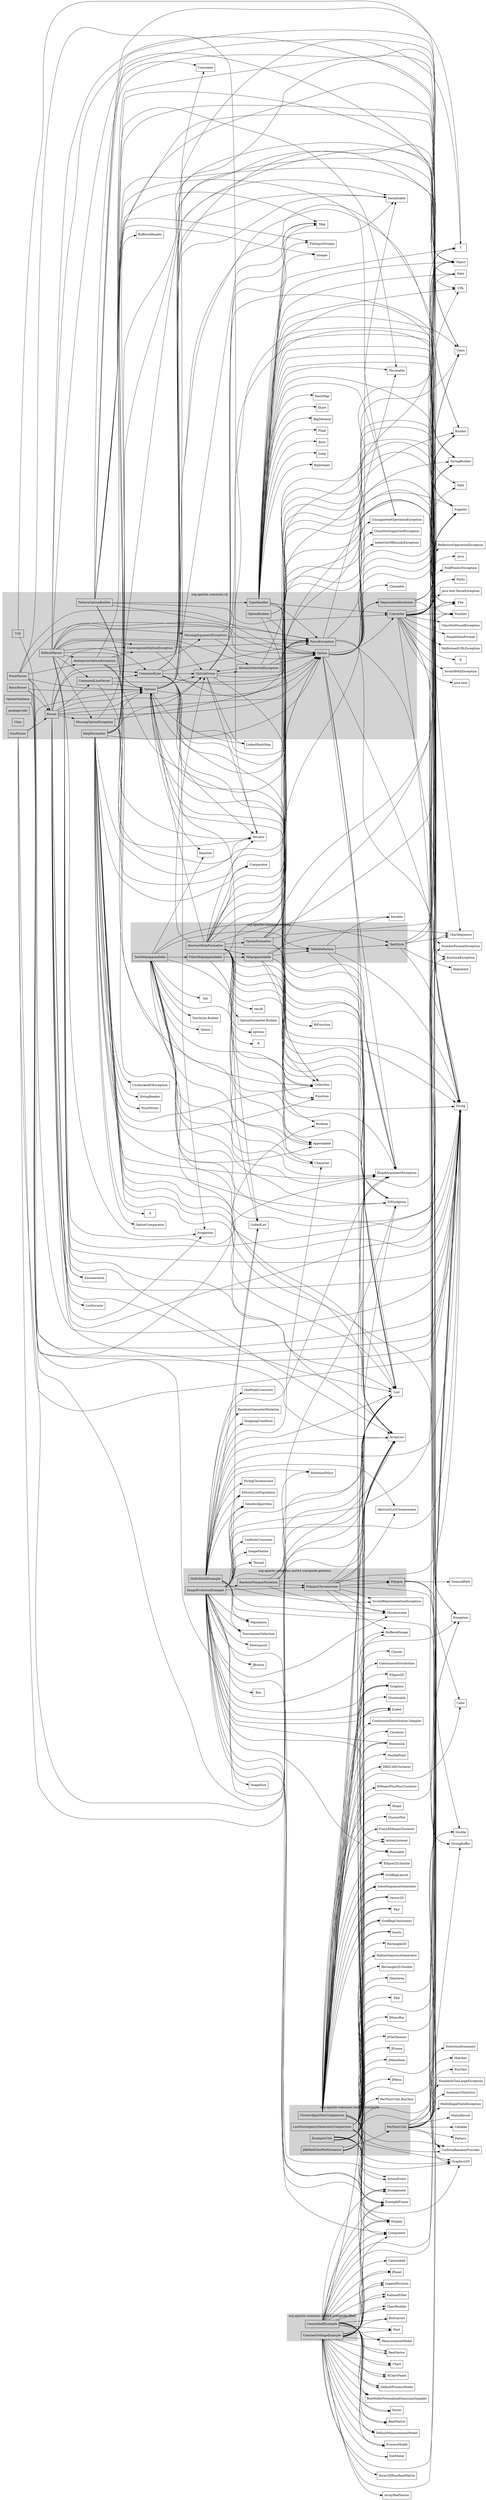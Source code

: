 digraph G {
    rankdir=LR;
    node [shape=box];
    subgraph cluster_org_apache_commons_cli {
        label = "org.apache.commons.cli";
        style=filled;
        color=lightgrey;
        "Options";
        "OptionValidator";
        "PatternOptionBuilder";
        "AmbiguousOptionException";
        "PosixParser";
        "AlreadySelectedException";
        "GnuParser";
        "Util";
        "UnrecognizedOptionException";
        "package-info";
        "HelpFormatter";
        "OptionGroup";
        "Char";
        "OptionBuilder";
        "Converter";
        "CommandLineParser";
        "TypeHandler";
        "MissingOptionException";
        "DefaultParser";
        "MissingArgumentException";
        "DeprecatedAttributes";
        "Parser";
        "BasicParser";
        "CommandLine";
        "Option";
        "ParseException";
    }
    subgraph cluster_org_apache_commons_cli_help {
        label = "org.apache.commons.cli.help";
        style=filled;
        color=lightgrey;
        "FilterHelpAppendable";
        "HelpAppendable";
        "HelpFormatter";
        "TextStyle";
        "TextHelpAppendable";
        "TableDefinition";
        "Util";
        "OptionFormatter";
        "AbstractHelpFormatter";
        "package-info";
    }
    subgraph cluster_org_apache_commons_math4_userguide {
        label = "org.apache.commons.math4.userguide";
        style=filled;
        color=lightgrey;
        "JdkMathTestPerformance";
        "ClusterAlgorithmComparison";
        "PerfTestUtils";
        "ExampleUtils";
        "LowDiscrepancyGeneratorComparison";
    }
    subgraph cluster_org_apache_commons_math4_userguide_genetics {
        label = "org.apache.commons.math4.userguide.genetics";
        style=filled;
        color=lightgrey;
        "ImageEvolutionExample";
        "RandomPolygonMutation";
        "HelloWorldExample";
        "Polygon";
        "PolygonChromosome";
    }
    subgraph cluster_org_apache_commons_math4_userguide_filter {
        label = "org.apache.commons.math4.userguide.filter";
        style=filled;
        color=lightgrey;
        "CannonballExample";
        "ConstantVoltageExample";
    }
    "FilterHelpAppendable" -> "HelpAppendable";
    "FilterHelpAppendable" -> "Appendable";
    "FilterHelpAppendable" -> "CharSequence";
    "FilterHelpAppendable" -> "IOException";
    "Options" -> "Serializable";
    "Options" -> "StringBuilder";
    "Options" -> "ArrayList";
    "Options" -> "String";
    "Options" -> "LinkedHashMap";
    "Options" -> "OptionGroup";
    "Options" -> "Collection";
    "Options" -> "Option";
    "Options" -> "List";
    "Options" -> "Object";
    "Options" -> "Map";
    "Options" -> "IllegalArgumentException";
    "Options" -> "HashSet";
    "OptionValidator" -> "String";
    "OptionValidator" -> "IllegalArgumentException";
    "PatternOptionBuilder" -> "Options";
    "PatternOptionBuilder" -> "String";
    "PatternOptionBuilder" -> "Date";
    "PatternOptionBuilder" -> "FileInputStream";
    "PatternOptionBuilder" -> "URL";
    "PatternOptionBuilder" -> "Number";
    "PatternOptionBuilder" -> "T";
    "PatternOptionBuilder" -> "Converter";
    "PatternOptionBuilder" -> "Throwable";
    "PatternOptionBuilder" -> "Class";
    "PatternOptionBuilder" -> "Object";
    "PatternOptionBuilder" -> "Option";
    "PatternOptionBuilder" -> "TypeHandler";
    "PatternOptionBuilder" -> "File";
    "PatternOptionBuilder" -> "Map";
    "PatternOptionBuilder" -> "UnsupportedOperationException";
    "AmbiguousOptionException" -> "StringBuilder";
    "AmbiguousOptionException" -> "Iterator";
    "AmbiguousOptionException" -> "Collection";
    "AmbiguousOptionException" -> "String";
    "AmbiguousOptionException" -> "UnrecognizedOptionException";
    "PerfTestUtils" -> "Pattern";
    "PerfTestUtils" -> "StatisticalSummary";
    "PerfTestUtils" -> "StringBuilder";
    "PerfTestUtils" -> "Matcher";
    "PerfTestUtils" -> "RunTest";
    "PerfTestUtils" -> "NumberIsTooLargeException";
    "PerfTestUtils" -> "SummaryStatistics";
    "PerfTestUtils" -> "String";
    "PerfTestUtils" -> "Double";
    "PerfTestUtils" -> "MathIllegalStateException";
    "PerfTestUtils" -> "MatchResult";
    "PerfTestUtils" -> "Callable";
    "PerfTestUtils" -> "Exception";
    "PerfTestUtils" -> "StringBuffer";
    "PerfTestUtils" -> "UniformRandomProvider";
    "PosixParser" -> "Options";
    "PosixParser" -> "AmbiguousOptionException";
    "PosixParser" -> "ArrayList";
    "PosixParser" -> "Iterator";
    "PosixParser" -> "List";
    "PosixParser" -> "Option";
    "PosixParser" -> "String";
    "PosixParser" -> "ParseException";
    "PosixParser" -> "Parser";
    "AlreadySelectedException" -> "OptionGroup";
    "AlreadySelectedException" -> "Option";
    "AlreadySelectedException" -> "String";
    "AlreadySelectedException" -> "ParseException";
    "GnuParser" -> "Options";
    "GnuParser" -> "ArrayList";
    "GnuParser" -> "List";
    "GnuParser" -> "String";
    "GnuParser" -> "Parser";
    "Util" -> "Object";
    "Util" -> "String";
    "AbstractHelpFormatter" -> "Options";
    "AbstractHelpFormatter" -> "B";
    "AbstractHelpFormatter" -> "Iterable";
    "AbstractHelpFormatter" -> "StringBuilder";
    "AbstractHelpFormatter" -> "Builder";
    "AbstractHelpFormatter" -> "ArrayList";
    "AbstractHelpFormatter" -> "OptionFormatter";
    "AbstractHelpFormatter" -> "String";
    "AbstractHelpFormatter" -> "IOException";
    "AbstractHelpFormatter" -> "Comparator";
    "AbstractHelpFormatter" -> "HelpAppendable";
    "AbstractHelpFormatter" -> "result";
    "AbstractHelpFormatter" -> "Function";
    "AbstractHelpFormatter" -> "OptionFormatter.Builder";
    "AbstractHelpFormatter" -> "OptionGroup";
    "AbstractHelpFormatter" -> "T";
    "AbstractHelpFormatter" -> "Iterator";
    "AbstractHelpFormatter" -> "options";
    "AbstractHelpFormatter" -> "TableDefinition";
    "AbstractHelpFormatter" -> "Collection";
    "AbstractHelpFormatter" -> "Option";
    "AbstractHelpFormatter" -> "Supplier";
    "AbstractHelpFormatter" -> "List";
    "AbstractHelpFormatter" -> "IllegalArgumentException";
    "UnrecognizedOptionException" -> "String";
    "UnrecognizedOptionException" -> "ParseException";
    "LowDiscrepancyGeneratorComparison" -> "GridBagConstraints";
    "LowDiscrepancyGeneratorComparison" -> "Insets";
    "LowDiscrepancyGeneratorComparison" -> "JTextArea";
    "LowDiscrepancyGeneratorComparison" -> "GridBagLayout";
    "LowDiscrepancyGeneratorComparison" -> "Plot";
    "LowDiscrepancyGeneratorComparison" -> "ArrayList";
    "LowDiscrepancyGeneratorComparison" -> "Rectangle2D";
    "LowDiscrepancyGeneratorComparison" -> "JComponent";
    "LowDiscrepancyGeneratorComparison" -> "JLabel";
    "LowDiscrepancyGeneratorComparison" -> "String";
    "LowDiscrepancyGeneratorComparison" -> "Dimension";
    "LowDiscrepancyGeneratorComparison" -> "HaltonSequenceGenerator";
    "LowDiscrepancyGeneratorComparison" -> "SobolSequenceGenerator";
    "LowDiscrepancyGeneratorComparison" -> "Graphics2D";
    "LowDiscrepancyGeneratorComparison" -> "Graphics";
    "LowDiscrepancyGeneratorComparison" -> "Vector2D";
    "LowDiscrepancyGeneratorComparison" -> "ExampleFrame";
    "LowDiscrepancyGeneratorComparison" -> "Supplier";
    "LowDiscrepancyGeneratorComparison" -> "List";
    "LowDiscrepancyGeneratorComparison" -> "UniformRandomProvider";
    "LowDiscrepancyGeneratorComparison" -> "Pair";
    "LowDiscrepancyGeneratorComparison" -> "Rectangle2D.Double";
    "LowDiscrepancyGeneratorComparison" -> "Display";
    "HelpAppendable" -> "Appendable";
    "HelpAppendable" -> "CharSequence";
    "HelpAppendable" -> "Collection";
    "HelpAppendable" -> "TableDefinition";
    "HelpAppendable" -> "Object";
    "HelpAppendable" -> "String";
    "HelpAppendable" -> "IOException";
    "HelpFormatter" -> "A";
    "HelpFormatter" -> "Options";
    "HelpFormatter" -> "Serializable";
    "HelpFormatter" -> "StringBuilder";
    "HelpFormatter" -> "Builder";
    "HelpFormatter" -> "Appendable";
    "HelpFormatter" -> "OptionComparator";
    "HelpFormatter" -> "ArrayList";
    "HelpFormatter" -> "UncheckedIOException";
    "HelpFormatter" -> "String";
    "HelpFormatter" -> "Comparator";
    "HelpFormatter" -> "Function";
    "HelpFormatter" -> "OptionGroup";
    "HelpFormatter" -> "Iterator";
    "HelpFormatter" -> "StringReader";
    "HelpFormatter" -> "Supplier";
    "HelpFormatter" -> "List";
    "HelpFormatter" -> "IllegalArgumentException";
    "HelpFormatter" -> "PrintWriter";
    "HelpFormatter" -> "IOException";
    "HelpFormatter" -> "Integer";
    "HelpFormatter" -> "StringBuffer";
    "HelpFormatter" -> "BufferedReader";
    "HelpFormatter" -> "Collection";
    "HelpFormatter" -> "Option";
    "JdkMathTestPerformance" -> "PerfTestUtils";
    "JdkMathTestPerformance" -> "String";
    "JdkMathTestPerformance" -> "PerfTestUtils.RunTest";
    "JdkMathTestPerformance" -> "Double";
    "JdkMathTestPerformance" -> "Exception";
    "OptionGroup" -> "Serializable";
    "OptionGroup" -> "StringBuilder";
    "OptionGroup" -> "AlreadySelectedException";
    "OptionGroup" -> "Iterator";
    "OptionGroup" -> "Collection";
    "OptionGroup" -> "Option";
    "OptionGroup" -> "String";
    "OptionGroup" -> "Map";
    "OptionGroup" -> "LinkedHashMap";
    "TextStyle" -> "Alignment";
    "TextStyle" -> "StringBuilder";
    "TextStyle" -> "Builder";
    "TextStyle" -> "CharSequence";
    "TextStyle" -> "Supplier";
    "TextStyle" -> "String";
    "TextHelpAppendable" -> "FilterHelpAppendable";
    "TextHelpAppendable" -> "Set";
    "TextHelpAppendable" -> "Character";
    "TextHelpAppendable" -> "Appendable";
    "TextHelpAppendable" -> "CharSequence";
    "TextHelpAppendable" -> "ArrayList";
    "TextHelpAppendable" -> "String";
    "TextHelpAppendable" -> "IOException";
    "TextHelpAppendable" -> "LinkedList";
    "TextHelpAppendable" -> "TextStyle.Builder";
    "TextHelpAppendable" -> "TextStyle";
    "TextHelpAppendable" -> "TableDefinition";
    "TextHelpAppendable" -> "Collection";
    "TextHelpAppendable" -> "List";
    "TextHelpAppendable" -> "Queue";
    "TextHelpAppendable" -> "IllegalArgumentException";
    "TextHelpAppendable" -> "HashSet";
    "RandomPolygonMutation" -> "MutationPolicy";
    "RandomPolygonMutation" -> "ArrayList";
    "RandomPolygonMutation" -> "Chromosome";
    "RandomPolygonMutation" -> "List";
    "RandomPolygonMutation" -> "PolygonChromosome";
    "RandomPolygonMutation" -> "Polygon";
    "RandomPolygonMutation" -> "IllegalArgumentException";
    "OptionBuilder" -> "Class";
    "OptionBuilder" -> "Option";
    "OptionBuilder" -> "Object";
    "OptionBuilder" -> "String";
    "OptionBuilder" -> "IllegalArgumentException";
    "Converter" -> "Path";
    "Converter" -> "MalformedURLException";
    "Converter" -> "E";
    "Converter" -> "NumberFormatException";
    "Converter" -> "String";
    "Converter" -> "InvalidPathException";
    "Converter" -> "URL";
    "Converter" -> "Date";
    "Converter" -> "Exception";
    "Converter" -> "java.text";
    "Converter" -> "RuntimeException";
    "Converter" -> "ReflectiveOperationException";
    "Converter" -> "java";
    "Converter" -> "Number";
    "Converter" -> "T";
    "Converter" -> "NullPointerException";
    "Converter" -> "Class";
    "Converter" -> "Object";
    "Converter" -> "Paths";
    "Converter" -> "java.text.ParseException";
    "Converter" -> "ClassNotFoundException";
    "Converter" -> "File";
    "Converter" -> "SimpleDateFormat";
    "TableDefinition" -> "Iterable";
    "TableDefinition" -> "TextStyle";
    "TableDefinition" -> "List";
    "TableDefinition" -> "String";
    "CommandLineParser" -> "Options";
    "CommandLineParser" -> "CommandLine";
    "CommandLineParser" -> "String";
    "CommandLineParser" -> "ParseException";
    "TypeHandler" -> "HashMap";
    "TypeHandler" -> "String";
    "TypeHandler" -> "URL";
    "TypeHandler" -> "Number";
    "TypeHandler" -> "T";
    "TypeHandler" -> "Converter";
    "TypeHandler" -> "IllegalArgumentException";
    "TypeHandler" -> "Short";
    "TypeHandler" -> "UnsupportedOperationException";
    "TypeHandler" -> "Path";
    "TypeHandler" -> "Character";
    "TypeHandler" -> "Double";
    "TypeHandler" -> "Date";
    "TypeHandler" -> "Exception";
    "TypeHandler" -> "FileInputStream";
    "TypeHandler" -> "BigDecimal";
    "TypeHandler" -> "Integer";
    "TypeHandler" -> "Float";
    "TypeHandler" -> "Byte";
    "TypeHandler" -> "Long";
    "TypeHandler" -> "Throwable";
    "TypeHandler" -> "BigInteger";
    "TypeHandler" -> "Class";
    "TypeHandler" -> "Object";
    "TypeHandler" -> "ParseException";
    "TypeHandler" -> "Map";
    "TypeHandler" -> "File";
    "Polygon" -> "GeneralPath";
    "Polygon" -> "Color";
    "Polygon" -> "UniformRandomProvider";
    "Polygon" -> "Graphics2D";
    "PolygonChromosome" -> "AbstractListChromosome";
    "PolygonChromosome" -> "InvalidRepresentationException";
    "PolygonChromosome" -> "ArrayList";
    "PolygonChromosome" -> "Chromosome";
    "PolygonChromosome" -> "List";
    "PolygonChromosome" -> "String";
    "PolygonChromosome" -> "Polygon";
    "PolygonChromosome" -> "BufferedImage";
    "PolygonChromosome" -> "Graphics2D";
    "MissingOptionException" -> "StringBuilder";
    "MissingOptionException" -> "Iterator";
    "MissingOptionException" -> "List";
    "MissingOptionException" -> "String";
    "MissingOptionException" -> "ParseException";
    "DefaultParser" -> "Options";
    "DefaultParser" -> "Enumeration";
    "DefaultParser" -> "AmbiguousOptionException";
    "DefaultParser" -> "MissingArgumentException";
    "DefaultParser" -> "Builder";
    "DefaultParser" -> "ArrayList";
    "DefaultParser" -> "AlreadySelectedException";
    "DefaultParser" -> "NumberFormatException";
    "DefaultParser" -> "String";
    "DefaultParser" -> "Properties";
    "DefaultParser" -> "UnrecognizedOptionException";
    "DefaultParser" -> "CommandLine";
    "DefaultParser" -> "OptionGroup";
    "DefaultParser" -> "Consumer";
    "DefaultParser" -> "Option";
    "DefaultParser" -> "Supplier";
    "DefaultParser" -> "List";
    "DefaultParser" -> "ParseException";
    "DefaultParser" -> "CommandLineParser";
    "DefaultParser" -> "Boolean";
    "DefaultParser" -> "MissingOptionException";
    "CannonballExample" -> "ProcessModel";
    "CannonballExample" -> "JPanel";
    "CannonballExample" -> "LegendPosition";
    "CannonballExample" -> "KalmanFilter";
    "CannonballExample" -> "ChartBuilder";
    "CannonballExample" -> "BoxLayout";
    "CannonballExample" -> "ArrayList";
    "CannonballExample" -> "String";
    "CannonballExample" -> "Font";
    "CannonballExample" -> "MeasurementModel";
    "CannonballExample" -> "Number";
    "CannonballExample" -> "RealVector";
    "CannonballExample" -> "ExampleFrame";
    "CannonballExample" -> "List";
    "CannonballExample" -> "Component";
    "CannonballExample" -> "Chart";
    "CannonballExample" -> "Cannonball";
    "CannonballExample" -> "JComponent";
    "CannonballExample" -> "DefaultProcessModel";
    "CannonballExample" -> "BoxMullerNormalizedGaussianSampler";
    "CannonballExample" -> "Series";
    "CannonballExample" -> "RealMatrix";
    "CannonballExample" -> "DefaultMeasurementModel";
    "CannonballExample" -> "XChartPanel";
    "CannonballExample" -> "Display";
    "ClusterAlgorithmComparison" -> "GridBagConstraints";
    "ClusterAlgorithmComparison" -> "Insets";
    "ClusterAlgorithmComparison" -> "Shape";
    "ClusterAlgorithmComparison" -> "GridBagLayout";
    "ClusterAlgorithmComparison" -> "ClusterPlot";
    "ClusterAlgorithmComparison" -> "FuzzyKMeansClusterer";
    "ClusterAlgorithmComparison" -> "ArrayList";
    "ClusterAlgorithmComparison" -> "Ellipse2D.Double";
    "ClusterAlgorithmComparison" -> "String";
    "ClusterAlgorithmComparison" -> "Ellipse2D";
    "ClusterAlgorithmComparison" -> "Clusterable";
    "ClusterAlgorithmComparison" -> "ExampleFrame";
    "ClusterAlgorithmComparison" -> "List";
    "ClusterAlgorithmComparison" -> "ContinuousDistribution.Sampler";
    "ClusterAlgorithmComparison" -> "IllegalArgumentException";
    "ClusterAlgorithmComparison" -> "Pair";
    "ClusterAlgorithmComparison" -> "Color";
    "ClusterAlgorithmComparison" -> "JComponent";
    "ClusterAlgorithmComparison" -> "JLabel";
    "ClusterAlgorithmComparison" -> "Cluster";
    "ClusterAlgorithmComparison" -> "Dimension";
    "ClusterAlgorithmComparison" -> "ContinuousDistribution";
    "ClusterAlgorithmComparison" -> "SobolSequenceGenerator";
    "ClusterAlgorithmComparison" -> "Graphics2D";
    "ClusterAlgorithmComparison" -> "Graphics";
    "ClusterAlgorithmComparison" -> "Vector2D";
    "ClusterAlgorithmComparison" -> "Clusterer";
    "ClusterAlgorithmComparison" -> "DoublePoint";
    "ClusterAlgorithmComparison" -> "UniformRandomProvider";
    "ClusterAlgorithmComparison" -> "KMeansPlusPlusClusterer";
    "ClusterAlgorithmComparison" -> "DBSCANClusterer";
    "ClusterAlgorithmComparison" -> "Display";
    "MissingArgumentException" -> "Option";
    "MissingArgumentException" -> "String";
    "MissingArgumentException" -> "ParseException";
    "ImageEvolutionExample" -> "ImageIcon";
    "ImageEvolutionExample" -> "FlowLayout";
    "ImageEvolutionExample" -> "ActionEvent";
    "ImageEvolutionExample" -> "JButton";
    "ImageEvolutionExample" -> "String";
    "ImageEvolutionExample" -> "BufferedImage";
    "ImageEvolutionExample" -> "RandomPolygonMutation";
    "ImageEvolutionExample" -> "Population";
    "ImageEvolutionExample" -> "ExampleFrame";
    "ImageEvolutionExample" -> "List";
    "ImageEvolutionExample" -> "PolygonChromosome";
    "ImageEvolutionExample" -> "Component";
    "ImageEvolutionExample" -> "Chromosome";
    "ImageEvolutionExample" -> "JLabel";
    "ImageEvolutionExample" -> "Box";
    "ImageEvolutionExample" -> "TournamentSelection";
    "ImageEvolutionExample" -> "Dimension";
    "ImageEvolutionExample" -> "IOException";
    "ImageEvolutionExample" -> "Exception";
    "ImageEvolutionExample" -> "UniformCrossover";
    "ImageEvolutionExample" -> "LinkedList";
    "ImageEvolutionExample" -> "GeneticAlgorithm";
    "ImageEvolutionExample" -> "Thread";
    "ImageEvolutionExample" -> "Graphics2D";
    "ImageEvolutionExample" -> "Graphics";
    "ImageEvolutionExample" -> "ActionListener";
    "ImageEvolutionExample" -> "Runnable";
    "ImageEvolutionExample" -> "ElitisticListPopulation";
    "ImageEvolutionExample" -> "File";
    "ImageEvolutionExample" -> "ImagePainter";
    "ImageEvolutionExample" -> "Display";
    "ExampleUtils" -> "ActionEvent";
    "ExampleUtils" -> "IOException";
    "ExampleUtils" -> "BufferedImage";
    "ExampleUtils" -> "Exception";
    "ExampleUtils" -> "Graphics2D";
    "ExampleUtils" -> "ActionListener";
    "ExampleUtils" -> "JFileChooser";
    "ExampleUtils" -> "JFrame";
    "ExampleUtils" -> "Runnable";
    "ExampleUtils" -> "ExampleFrame";
    "ExampleUtils" -> "Component";
    "ExampleUtils" -> "JMenuItem";
    "ExampleUtils" -> "File";
    "ExampleUtils" -> "JMenu";
    "ExampleUtils" -> "JMenuBar";
    "OptionFormatter" -> "Function";
    "OptionFormatter" -> "StringBuilder";
    "OptionFormatter" -> "BiFunction";
    "OptionFormatter" -> "Builder";
    "OptionFormatter" -> "Option";
    "OptionFormatter" -> "Supplier";
    "OptionFormatter" -> "String";
    "OptionFormatter" -> "Boolean";
    "OptionFormatter" -> "DeprecatedAttributes";
    "DeprecatedAttributes" -> "StringBuilder";
    "DeprecatedAttributes" -> "Builder";
    "DeprecatedAttributes" -> "Supplier";
    "DeprecatedAttributes" -> "String";
    "Parser" -> "Options";
    "Parser" -> "Enumeration";
    "Parser" -> "MissingArgumentException";
    "Parser" -> "ArrayList";
    "Parser" -> "String";
    "Parser" -> "Properties";
    "Parser" -> "ListIterator";
    "Parser" -> "UnrecognizedOptionException";
    "Parser" -> "CommandLine";
    "Parser" -> "OptionGroup";
    "Parser" -> "RuntimeException";
    "Parser" -> "List";
    "Parser" -> "Option";
    "Parser" -> "ParseException";
    "Parser" -> "CommandLineParser";
    "Parser" -> "MissingOptionException";
    "BasicParser" -> "Options";
    "BasicParser" -> "String";
    "BasicParser" -> "Parser";
    "CommandLine" -> "Serializable";
    "CommandLine" -> "Builder";
    "CommandLine" -> "ArrayList";
    "CommandLine" -> "String";
    "CommandLine" -> "Properties";
    "CommandLine" -> "LinkedList";
    "CommandLine" -> "Exception";
    "CommandLine" -> "OptionGroup";
    "CommandLine" -> "Consumer";
    "CommandLine" -> "T";
    "CommandLine" -> "Iterator";
    "CommandLine" -> "Option";
    "CommandLine" -> "List";
    "CommandLine" -> "Supplier";
    "CommandLine" -> "Object";
    "CommandLine" -> "Class";
    "CommandLine" -> "ParseException";
    "HelloWorldExample" -> "MutationPolicy";
    "HelloWorldExample" -> "Character";
    "HelloWorldExample" -> "ArrayList";
    "HelloWorldExample" -> "Chromosome";
    "HelloWorldExample" -> "StringChromosome";
    "HelloWorldExample" -> "String";
    "HelloWorldExample" -> "TournamentSelection";
    "HelloWorldExample" -> "LinkedList";
    "HelloWorldExample" -> "GeneticAlgorithm";
    "HelloWorldExample" -> "OnePointCrossover";
    "HelloWorldExample" -> "AbstractListChromosome";
    "HelloWorldExample" -> "StringBuffer";
    "HelloWorldExample" -> "RandomCharacterMutation";
    "HelloWorldExample" -> "StoppingCondition";
    "HelloWorldExample" -> "InvalidRepresentationException";
    "HelloWorldExample" -> "Population";
    "HelloWorldExample" -> "ElitisticListPopulation";
    "HelloWorldExample" -> "List";
    "HelloWorldExample" -> "IllegalArgumentException";
    "Option" -> "Serializable";
    "Option" -> "IndexOutOfBoundsException";
    "Option" -> "StringBuilder";
    "Option" -> "Builder";
    "Option" -> "ArrayList";
    "Option" -> "String";
    "Option" -> "DeprecatedAttributes";
    "Option" -> "Converter";
    "Option" -> "Class";
    "Option" -> "List";
    "Option" -> "Object";
    "Option" -> "Cloneable";
    "Option" -> "IllegalArgumentException";
    "Option" -> "UnsupportedOperationException";
    "Option" -> "CloneNotSupportedException";
    "ParseException" -> "Throwable";
    "ParseException" -> "String";
    "ParseException" -> "Exception";
    "ParseException" -> "UnsupportedOperationException";
    "ConstantVoltageExample" -> "ProcessModel";
    "ConstantVoltageExample" -> "JPanel";
    "ConstantVoltageExample" -> "LegendPosition";
    "ConstantVoltageExample" -> "KalmanFilter";
    "ConstantVoltageExample" -> "ChartBuilder";
    "ConstantVoltageExample" -> "BoxLayout";
    "ConstantVoltageExample" -> "ArrayList";
    "ConstantVoltageExample" -> "String";
    "ConstantVoltageExample" -> "Font";
    "ConstantVoltageExample" -> "MeasurementModel";
    "ConstantVoltageExample" -> "Array2DRowRealMatrix";
    "ConstantVoltageExample" -> "Number";
    "ConstantVoltageExample" -> "RealVector";
    "ConstantVoltageExample" -> "ExampleFrame";
    "ConstantVoltageExample" -> "List";
    "ConstantVoltageExample" -> "Component";
    "ConstantVoltageExample" -> "Chart";
    "ConstantVoltageExample" -> "ArrayRealVector";
    "ConstantVoltageExample" -> "JComponent";
    "ConstantVoltageExample" -> "DefaultProcessModel";
    "ConstantVoltageExample" -> "BoxMullerNormalizedGaussianSampler";
    "ConstantVoltageExample" -> "Series";
    "ConstantVoltageExample" -> "RealMatrix";
    "ConstantVoltageExample" -> "DefaultMeasurementModel";
    "ConstantVoltageExample" -> "VoltMeter";
    "ConstantVoltageExample" -> "XChartPanel";
    "ConstantVoltageExample" -> "Display";
}
